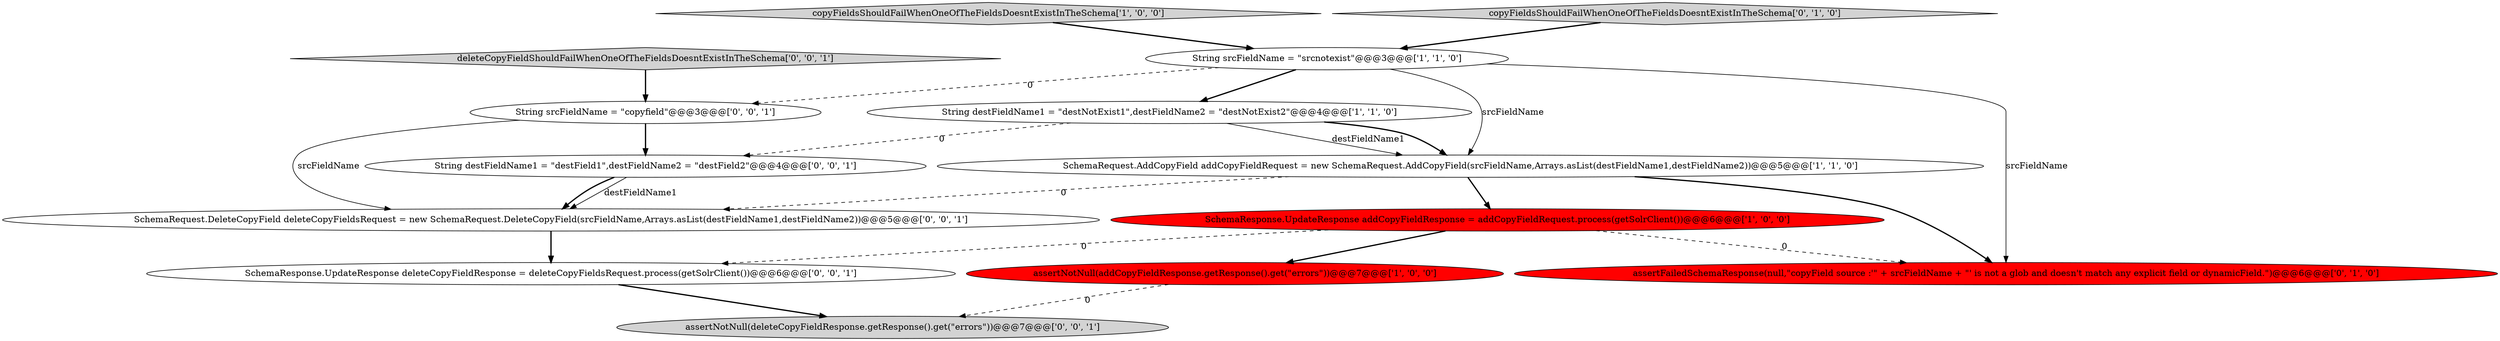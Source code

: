 digraph {
3 [style = filled, label = "copyFieldsShouldFailWhenOneOfTheFieldsDoesntExistInTheSchema['1', '0', '0']", fillcolor = lightgray, shape = diamond image = "AAA0AAABBB1BBB"];
0 [style = filled, label = "SchemaRequest.AddCopyField addCopyFieldRequest = new SchemaRequest.AddCopyField(srcFieldName,Arrays.asList(destFieldName1,destFieldName2))@@@5@@@['1', '1', '0']", fillcolor = white, shape = ellipse image = "AAA0AAABBB1BBB"];
13 [style = filled, label = "SchemaResponse.UpdateResponse deleteCopyFieldResponse = deleteCopyFieldsRequest.process(getSolrClient())@@@6@@@['0', '0', '1']", fillcolor = white, shape = ellipse image = "AAA0AAABBB3BBB"];
11 [style = filled, label = "deleteCopyFieldShouldFailWhenOneOfTheFieldsDoesntExistInTheSchema['0', '0', '1']", fillcolor = lightgray, shape = diamond image = "AAA0AAABBB3BBB"];
6 [style = filled, label = "assertFailedSchemaResponse(null,\"copyField source :'\" + srcFieldName + \"' is not a glob and doesn't match any explicit field or dynamicField.\")@@@6@@@['0', '1', '0']", fillcolor = red, shape = ellipse image = "AAA1AAABBB2BBB"];
10 [style = filled, label = "String srcFieldName = \"copyfield\"@@@3@@@['0', '0', '1']", fillcolor = white, shape = ellipse image = "AAA0AAABBB3BBB"];
7 [style = filled, label = "copyFieldsShouldFailWhenOneOfTheFieldsDoesntExistInTheSchema['0', '1', '0']", fillcolor = lightgray, shape = diamond image = "AAA0AAABBB2BBB"];
4 [style = filled, label = "String srcFieldName = \"srcnotexist\"@@@3@@@['1', '1', '0']", fillcolor = white, shape = ellipse image = "AAA0AAABBB1BBB"];
1 [style = filled, label = "SchemaResponse.UpdateResponse addCopyFieldResponse = addCopyFieldRequest.process(getSolrClient())@@@6@@@['1', '0', '0']", fillcolor = red, shape = ellipse image = "AAA1AAABBB1BBB"];
9 [style = filled, label = "assertNotNull(deleteCopyFieldResponse.getResponse().get(\"errors\"))@@@7@@@['0', '0', '1']", fillcolor = lightgray, shape = ellipse image = "AAA0AAABBB3BBB"];
5 [style = filled, label = "String destFieldName1 = \"destNotExist1\",destFieldName2 = \"destNotExist2\"@@@4@@@['1', '1', '0']", fillcolor = white, shape = ellipse image = "AAA0AAABBB1BBB"];
8 [style = filled, label = "String destFieldName1 = \"destField1\",destFieldName2 = \"destField2\"@@@4@@@['0', '0', '1']", fillcolor = white, shape = ellipse image = "AAA0AAABBB3BBB"];
12 [style = filled, label = "SchemaRequest.DeleteCopyField deleteCopyFieldsRequest = new SchemaRequest.DeleteCopyField(srcFieldName,Arrays.asList(destFieldName1,destFieldName2))@@@5@@@['0', '0', '1']", fillcolor = white, shape = ellipse image = "AAA0AAABBB3BBB"];
2 [style = filled, label = "assertNotNull(addCopyFieldResponse.getResponse().get(\"errors\"))@@@7@@@['1', '0', '0']", fillcolor = red, shape = ellipse image = "AAA1AAABBB1BBB"];
0->6 [style = bold, label=""];
10->12 [style = solid, label="srcFieldName"];
5->0 [style = solid, label="destFieldName1"];
8->12 [style = solid, label="destFieldName1"];
7->4 [style = bold, label=""];
0->12 [style = dashed, label="0"];
3->4 [style = bold, label=""];
1->13 [style = dashed, label="0"];
12->13 [style = bold, label=""];
4->6 [style = solid, label="srcFieldName"];
10->8 [style = bold, label=""];
5->0 [style = bold, label=""];
2->9 [style = dashed, label="0"];
11->10 [style = bold, label=""];
1->6 [style = dashed, label="0"];
0->1 [style = bold, label=""];
5->8 [style = dashed, label="0"];
1->2 [style = bold, label=""];
4->0 [style = solid, label="srcFieldName"];
13->9 [style = bold, label=""];
4->10 [style = dashed, label="0"];
4->5 [style = bold, label=""];
8->12 [style = bold, label=""];
}
